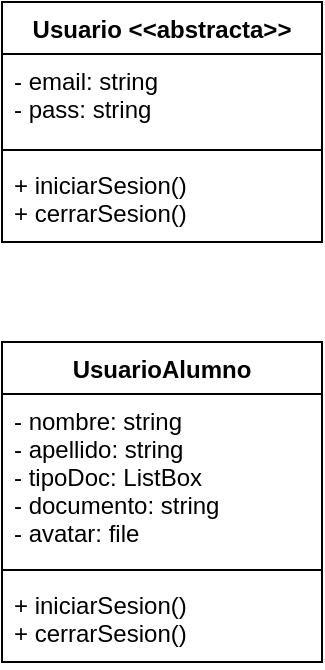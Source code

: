 <mxfile version="12.1.3" type="github" pages="1">
  <diagram id="ks2A7EucgP2BNm0lF7E0" name="Page-1">
    <mxGraphModel dx="1049" dy="463" grid="1" gridSize="10" guides="1" tooltips="1" connect="1" arrows="1" fold="1" page="1" pageScale="1" pageWidth="827" pageHeight="1169" math="0" shadow="0">
      <root>
        <mxCell id="0"/>
        <mxCell id="1" parent="0"/>
        <mxCell id="uocUyu8FgRilAEcmeCP6-1" value="Usuario &lt;&lt;abstracta&gt;&gt;" style="swimlane;fontStyle=1;align=center;verticalAlign=top;childLayout=stackLayout;horizontal=1;startSize=26;horizontalStack=0;resizeParent=1;resizeParentMax=0;resizeLast=0;collapsible=1;marginBottom=0;" vertex="1" parent="1">
          <mxGeometry x="200" y="100" width="160" height="120" as="geometry"/>
        </mxCell>
        <mxCell id="uocUyu8FgRilAEcmeCP6-2" value="- email: string&#xa;- pass: string&#xa;" style="text;strokeColor=none;fillColor=none;align=left;verticalAlign=top;spacingLeft=4;spacingRight=4;overflow=hidden;rotatable=0;points=[[0,0.5],[1,0.5]];portConstraint=eastwest;" vertex="1" parent="uocUyu8FgRilAEcmeCP6-1">
          <mxGeometry y="26" width="160" height="44" as="geometry"/>
        </mxCell>
        <mxCell id="uocUyu8FgRilAEcmeCP6-3" value="" style="line;strokeWidth=1;fillColor=none;align=left;verticalAlign=middle;spacingTop=-1;spacingLeft=3;spacingRight=3;rotatable=0;labelPosition=right;points=[];portConstraint=eastwest;" vertex="1" parent="uocUyu8FgRilAEcmeCP6-1">
          <mxGeometry y="70" width="160" height="8" as="geometry"/>
        </mxCell>
        <mxCell id="uocUyu8FgRilAEcmeCP6-4" value="+ iniciarSesion()&#xa;+ cerrarSesion()" style="text;strokeColor=none;fillColor=none;align=left;verticalAlign=top;spacingLeft=4;spacingRight=4;overflow=hidden;rotatable=0;points=[[0,0.5],[1,0.5]];portConstraint=eastwest;" vertex="1" parent="uocUyu8FgRilAEcmeCP6-1">
          <mxGeometry y="78" width="160" height="42" as="geometry"/>
        </mxCell>
        <mxCell id="uocUyu8FgRilAEcmeCP6-10" value="UsuarioAlumno" style="swimlane;fontStyle=1;align=center;verticalAlign=top;childLayout=stackLayout;horizontal=1;startSize=26;horizontalStack=0;resizeParent=1;resizeParentMax=0;resizeLast=0;collapsible=1;marginBottom=0;" vertex="1" parent="1">
          <mxGeometry x="200" y="270" width="160" height="160" as="geometry"/>
        </mxCell>
        <mxCell id="uocUyu8FgRilAEcmeCP6-11" value="- nombre: string&#xa;- apellido: string&#xa;- tipoDoc: ListBox&#xa;- documento: string&#xa;- avatar: file" style="text;strokeColor=none;fillColor=none;align=left;verticalAlign=top;spacingLeft=4;spacingRight=4;overflow=hidden;rotatable=0;points=[[0,0.5],[1,0.5]];portConstraint=eastwest;" vertex="1" parent="uocUyu8FgRilAEcmeCP6-10">
          <mxGeometry y="26" width="160" height="84" as="geometry"/>
        </mxCell>
        <mxCell id="uocUyu8FgRilAEcmeCP6-12" value="" style="line;strokeWidth=1;fillColor=none;align=left;verticalAlign=middle;spacingTop=-1;spacingLeft=3;spacingRight=3;rotatable=0;labelPosition=right;points=[];portConstraint=eastwest;" vertex="1" parent="uocUyu8FgRilAEcmeCP6-10">
          <mxGeometry y="110" width="160" height="8" as="geometry"/>
        </mxCell>
        <mxCell id="uocUyu8FgRilAEcmeCP6-13" value="+ iniciarSesion()&#xa;+ cerrarSesion()" style="text;strokeColor=none;fillColor=none;align=left;verticalAlign=top;spacingLeft=4;spacingRight=4;overflow=hidden;rotatable=0;points=[[0,0.5],[1,0.5]];portConstraint=eastwest;" vertex="1" parent="uocUyu8FgRilAEcmeCP6-10">
          <mxGeometry y="118" width="160" height="42" as="geometry"/>
        </mxCell>
      </root>
    </mxGraphModel>
  </diagram>
</mxfile>
